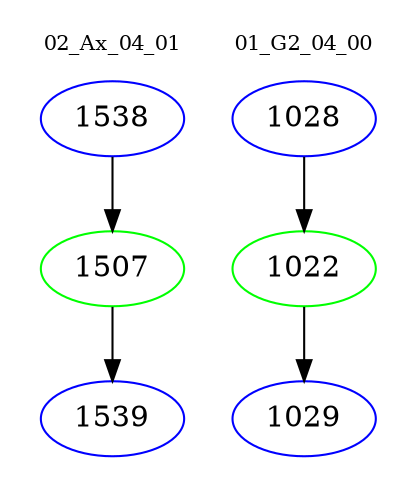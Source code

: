 digraph{
subgraph cluster_0 {
color = white
label = "02_Ax_04_01";
fontsize=10;
T0_1538 [label="1538", color="blue"]
T0_1538 -> T0_1507 [color="black"]
T0_1507 [label="1507", color="green"]
T0_1507 -> T0_1539 [color="black"]
T0_1539 [label="1539", color="blue"]
}
subgraph cluster_1 {
color = white
label = "01_G2_04_00";
fontsize=10;
T1_1028 [label="1028", color="blue"]
T1_1028 -> T1_1022 [color="black"]
T1_1022 [label="1022", color="green"]
T1_1022 -> T1_1029 [color="black"]
T1_1029 [label="1029", color="blue"]
}
}
